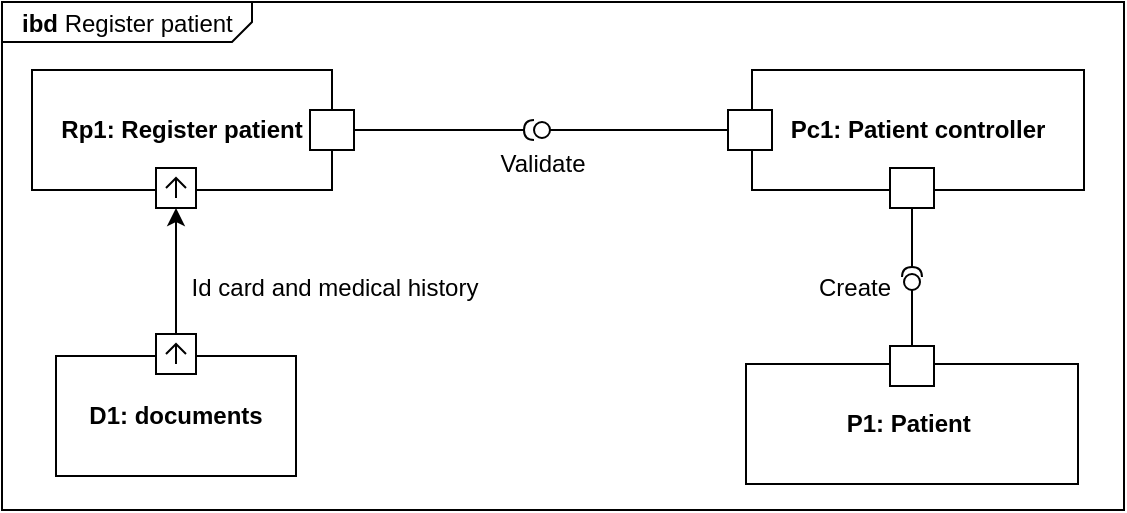 <mxfile version="24.4.9" type="github">
  <diagram name="Page-1" id="ptyI1DgkGx-0nU6MzZ29">
    <mxGraphModel dx="1774" dy="721" grid="0" gridSize="10" guides="1" tooltips="1" connect="1" arrows="1" fold="1" page="0" pageScale="1" pageWidth="827" pageHeight="1169" math="0" shadow="0">
      <root>
        <mxCell id="0" />
        <mxCell id="1" parent="0" />
        <mxCell id="l48EKnDCiLtibXihTDYW-1" value="&lt;p style=&quot;margin:0px;margin-top:4px;margin-left:10px;text-align:left;&quot;&gt;&lt;b&gt;ibd&lt;/b&gt;&amp;nbsp;Register patient&lt;/p&gt;" style="html=1;shape=mxgraph.sysml.package;labelX=125.6;align=left;spacingLeft=10;html=1;overflow=fill;whiteSpace=wrap;recursiveResize=0;" parent="1" vertex="1">
          <mxGeometry x="-841" y="-356" width="561" height="254" as="geometry" />
        </mxCell>
        <mxCell id="l48EKnDCiLtibXihTDYW-2" style="rounded=0;orthogonalLoop=1;jettySize=auto;html=1;" parent="1" source="l48EKnDCiLtibXihTDYW-5" target="l48EKnDCiLtibXihTDYW-19" edge="1">
          <mxGeometry relative="1" as="geometry" />
        </mxCell>
        <mxCell id="l48EKnDCiLtibXihTDYW-3" value="" style="group" parent="1" vertex="1" connectable="0">
          <mxGeometry x="-814" y="-190" width="120" height="71" as="geometry" />
        </mxCell>
        <mxCell id="l48EKnDCiLtibXihTDYW-4" value="&lt;b&gt;D1: documents&lt;/b&gt;" style="rounded=0;whiteSpace=wrap;html=1;fillColor=none;container=0;" parent="l48EKnDCiLtibXihTDYW-3" vertex="1">
          <mxGeometry y="11" width="120" height="60" as="geometry" />
        </mxCell>
        <mxCell id="l48EKnDCiLtibXihTDYW-5" value="" style="html=1;shape=mxgraph.sysml.port;sysMLPortType=flowN;" parent="l48EKnDCiLtibXihTDYW-3" vertex="1">
          <mxGeometry x="50" width="20" height="20" as="geometry" />
        </mxCell>
        <mxCell id="l48EKnDCiLtibXihTDYW-6" value="Id card and medical history" style="text;html=1;align=center;verticalAlign=middle;resizable=0;points=[];autosize=1;strokeColor=none;fillColor=none;" parent="1" vertex="1">
          <mxGeometry x="-756" y="-226" width="161" height="26" as="geometry" />
        </mxCell>
        <mxCell id="l48EKnDCiLtibXihTDYW-7" value="" style="endArrow=none;html=1;rounded=0;align=center;verticalAlign=top;endFill=0;labelBackgroundColor=none;endSize=2;" parent="1" source="l48EKnDCiLtibXihTDYW-23" target="l48EKnDCiLtibXihTDYW-8" edge="1">
          <mxGeometry relative="1" as="geometry">
            <mxPoint x="-492" y="-294" as="sourcePoint" />
          </mxGeometry>
        </mxCell>
        <mxCell id="l48EKnDCiLtibXihTDYW-8" value="" style="ellipse;html=1;fontSize=11;align=center;fillColor=none;points=[];aspect=fixed;resizable=0;verticalAlign=bottom;labelPosition=center;verticalLabelPosition=top;flipH=1;" parent="1" vertex="1">
          <mxGeometry x="-575" y="-296" width="8" height="8" as="geometry" />
        </mxCell>
        <mxCell id="l48EKnDCiLtibXihTDYW-9" value="" style="endArrow=none;html=1;rounded=0;align=center;verticalAlign=top;endFill=0;labelBackgroundColor=none;endSize=2;" parent="1" source="l48EKnDCiLtibXihTDYW-20" target="l48EKnDCiLtibXihTDYW-10" edge="1">
          <mxGeometry relative="1" as="geometry" />
        </mxCell>
        <mxCell id="l48EKnDCiLtibXihTDYW-10" value="" style="shape=requiredInterface;html=1;fontSize=11;align=center;fillColor=none;points=[];aspect=fixed;resizable=0;verticalAlign=bottom;labelPosition=center;verticalLabelPosition=top;flipH=1;rotation=0;" parent="1" vertex="1">
          <mxGeometry x="-580" y="-297" width="5" height="10" as="geometry" />
        </mxCell>
        <mxCell id="l48EKnDCiLtibXihTDYW-11" value="Validate" style="text;html=1;align=center;verticalAlign=middle;resizable=0;points=[];autosize=1;strokeColor=none;fillColor=none;" parent="1" vertex="1">
          <mxGeometry x="-601" y="-288" width="60" height="26" as="geometry" />
        </mxCell>
        <mxCell id="l48EKnDCiLtibXihTDYW-12" value="" style="endArrow=none;html=1;rounded=0;align=center;verticalAlign=top;endFill=0;labelBackgroundColor=none;endSize=2;" parent="1" source="l48EKnDCiLtibXihTDYW-27" target="l48EKnDCiLtibXihTDYW-13" edge="1">
          <mxGeometry relative="1" as="geometry">
            <mxPoint x="-433" y="-203" as="sourcePoint" />
          </mxGeometry>
        </mxCell>
        <mxCell id="l48EKnDCiLtibXihTDYW-13" value="" style="ellipse;html=1;fontSize=11;align=center;fillColor=none;points=[];aspect=fixed;resizable=0;verticalAlign=bottom;labelPosition=center;verticalLabelPosition=top;flipH=1;" parent="1" vertex="1">
          <mxGeometry x="-390" y="-220" width="8" height="8" as="geometry" />
        </mxCell>
        <mxCell id="l48EKnDCiLtibXihTDYW-14" value="" style="endArrow=none;html=1;rounded=0;align=center;verticalAlign=top;endFill=0;labelBackgroundColor=none;endSize=2;" parent="1" source="l48EKnDCiLtibXihTDYW-24" target="l48EKnDCiLtibXihTDYW-15" edge="1">
          <mxGeometry relative="1" as="geometry" />
        </mxCell>
        <mxCell id="l48EKnDCiLtibXihTDYW-15" value="" style="shape=requiredInterface;html=1;fontSize=11;align=center;fillColor=none;points=[];aspect=fixed;resizable=0;verticalAlign=bottom;labelPosition=center;verticalLabelPosition=top;flipH=1;rotation=90;" parent="1" vertex="1">
          <mxGeometry x="-388.5" y="-226" width="5" height="10" as="geometry" />
        </mxCell>
        <mxCell id="l48EKnDCiLtibXihTDYW-16" value="Create" style="text;html=1;align=center;verticalAlign=middle;resizable=0;points=[];autosize=1;strokeColor=none;fillColor=none;" parent="1" vertex="1">
          <mxGeometry x="-442.5" y="-226" width="54" height="26" as="geometry" />
        </mxCell>
        <mxCell id="l48EKnDCiLtibXihTDYW-17" value="" style="group" parent="1" vertex="1" connectable="0">
          <mxGeometry x="-826" y="-322" width="161" height="69" as="geometry" />
        </mxCell>
        <mxCell id="l48EKnDCiLtibXihTDYW-18" value="&lt;b&gt;Rp1: Register patient&lt;/b&gt;" style="rounded=0;whiteSpace=wrap;html=1;fillColor=none;container=0;" parent="l48EKnDCiLtibXihTDYW-17" vertex="1">
          <mxGeometry width="150" height="60" as="geometry" />
        </mxCell>
        <mxCell id="l48EKnDCiLtibXihTDYW-19" value="" style="html=1;shape=mxgraph.sysml.port;sysMLPortType=flowN;container=0;" parent="l48EKnDCiLtibXihTDYW-17" vertex="1">
          <mxGeometry x="62" y="49" width="20" height="20" as="geometry" />
        </mxCell>
        <mxCell id="l48EKnDCiLtibXihTDYW-20" value="" style="html=1;rounded=0;container=0;" parent="l48EKnDCiLtibXihTDYW-17" vertex="1">
          <mxGeometry x="139" y="20" width="22" height="20" as="geometry" />
        </mxCell>
        <mxCell id="l48EKnDCiLtibXihTDYW-21" value="" style="group" parent="1" vertex="1" connectable="0">
          <mxGeometry x="-478" y="-322" width="178" height="69" as="geometry" />
        </mxCell>
        <mxCell id="l48EKnDCiLtibXihTDYW-22" value="&lt;b&gt;Pc1: Patient controller&lt;/b&gt;" style="rounded=0;whiteSpace=wrap;html=1;fillColor=none;container=0;" parent="l48EKnDCiLtibXihTDYW-21" vertex="1">
          <mxGeometry x="12" width="166" height="60" as="geometry" />
        </mxCell>
        <mxCell id="l48EKnDCiLtibXihTDYW-23" value="" style="html=1;rounded=0;fillColor=default;" parent="l48EKnDCiLtibXihTDYW-21" vertex="1">
          <mxGeometry y="20" width="22" height="20" as="geometry" />
        </mxCell>
        <mxCell id="l48EKnDCiLtibXihTDYW-24" value="" style="html=1;rounded=0;container=0;" parent="l48EKnDCiLtibXihTDYW-21" vertex="1">
          <mxGeometry x="81" y="49" width="22" height="20" as="geometry" />
        </mxCell>
        <mxCell id="l48EKnDCiLtibXihTDYW-25" value="" style="group" parent="1" vertex="1" connectable="0">
          <mxGeometry x="-469" y="-184" width="166" height="69" as="geometry" />
        </mxCell>
        <mxCell id="l48EKnDCiLtibXihTDYW-26" value="&lt;b&gt;P1: Patient&amp;nbsp;&lt;/b&gt;" style="rounded=0;whiteSpace=wrap;html=1;fillColor=none;container=0;" parent="l48EKnDCiLtibXihTDYW-25" vertex="1">
          <mxGeometry y="9" width="166" height="60" as="geometry" />
        </mxCell>
        <mxCell id="l48EKnDCiLtibXihTDYW-27" value="" style="html=1;rounded=0;fillColor=default;" parent="l48EKnDCiLtibXihTDYW-25" vertex="1">
          <mxGeometry x="72" width="22" height="20" as="geometry" />
        </mxCell>
      </root>
    </mxGraphModel>
  </diagram>
</mxfile>
